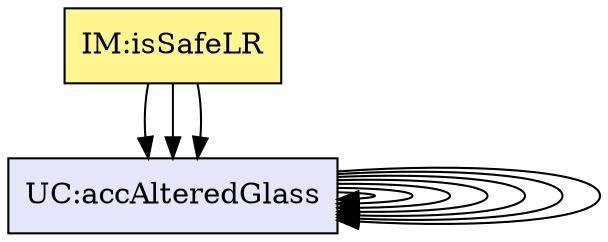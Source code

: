 digraph avsall {
	theory:nFL -> instance:assumpSV;
	theory:dimlessLoad -> instance:assumpSV;
	theory:sdfTol -> instance:assumpSV;
	instance:calcInternalBlastRisk -> instance:assumpES;
	instance:varValsOfmkE -> instance:assumpSV;
	instance:varValsOfmkE -> instance:assumpLDFC;
	instance:accMoreThanSingleLite -> instance:assumpGL;
	instance:accMoreBoundaryConditions -> instance:assumpBC;
	instance:considerMoreThanFlexGlass -> instance:assumpRT;
	instance:accAlteredGlass -> instance:assumpGC;


	instance:assumpGT	[shape=box, color=black, style=filled, fillcolor=mistyrose, label="A:assumpGT"];
	instance:assumpGC	[shape=box, color=black, style=filled, fillcolor=mistyrose, label="A:assumpGC"];
	instance:assumpES	[shape=box, color=black, style=filled, fillcolor=mistyrose, label="A:assumpES"];
	instance:assumpSV	[shape=box, color=black, style=filled, fillcolor=mistyrose, label="A:assumpSV"];
	instance:assumpGL	[shape=box, color=black, style=filled, fillcolor=mistyrose, label="A:assumpGL"];
	instance:assumpBC	[shape=box, color=black, style=filled, fillcolor=mistyrose, label="A:assumpBC"];
	instance:assumpRT	[shape=box, color=black, style=filled, fillcolor=mistyrose, label="A:assumpRT"];
	instance:assumpLDFC	[shape=box, color=black, style=filled, fillcolor=mistyrose, label="A:assumpLDFC"];

	subgraph A {
	rank="same"
	{instance:assumpGT, instance:assumpGC, instance:assumpES, instance:assumpSV, instance:assumpGL, instance:assumpBC, instance:assumpRT, instance:assumpLDFC}
	}

	theory:isSafeProb	[shape=box, color=black, style=filled, fillcolor=pink, label="TM:isSafeProb"];
	theory:isSafeLoad	[shape=box, color=black, style=filled, fillcolor=pink, label="TM:isSafeLoad"];
	theory:riskFun	[shape=box, color=black, style=filled, fillcolor=khaki1, label="IM:riskFun"];
	theory:stressDistFac	[shape=box, color=black, style=filled, fillcolor=khaki1, label="IM:stressDistFac"];
	theory:nFL	[shape=box, color=black, style=filled, fillcolor=khaki1, label="IM:nFL"];
	theory:dimlessLoad	[shape=box, color=black, style=filled, fillcolor=khaki1, label="IM:dimlessLoad"];
	theory:tolLoad	[shape=box, color=black, style=filled, fillcolor=khaki1, label="IM:tolLoad"];
	theory:sdfTol	[shape=box, color=black, style=filled, fillcolor=khaki1, label="IM:sdfTol"];
	theory:probBr	[shape=box, color=black, style=filled, fillcolor=khaki1, label="IM:probOfBreak"];
	theory:lResistance	[shape=box, color=black, style=filled, fillcolor=khaki1, label="IM:calofCapacity"];
	theory:isSafePb	[shape=box, color=black, style=filled, fillcolor=khaki1, label="IM:isSafePb"];
	theory:isSafeLR	[shape=box, color=black, style=filled, fillcolor=khaki1, label="IM:isSafeLR"];
	instance:sysSetValsFollowingAssumps	[shape=box, color=black, style=filled, fillcolor=ivory, label="FR:sysSetValsFollowingAssumps"];
	instance:checkInputWithDataCons	[shape=box, color=black, style=filled, fillcolor=ivory, label="FR:checkInputWithDataCons"];
	instance:outputValsAndKnownValues	[shape=box, color=black, style=filled, fillcolor=ivory, label="FR:outputValsAndKnownValues"];
	instance:checkGlassSafety	[shape=box, color=black, style=filled, fillcolor=ivory, label="FR:checkGlassSafety"];
	instance:outputValues	[shape=box, color=black, style=filled, fillcolor=ivory, label="FR:outputValues"];
	instance:correct	[shape=box, color=black, style=filled, fillcolor=ivory, label="NFR:correct"];
	instance:verifiable	[shape=box, color=black, style=filled, fillcolor=ivory, label="NFR:verifiable"];
	instance:understandable	[shape=box, color=black, style=filled, fillcolor=ivory, label="NFR:understandable"];
	instance:reusable	[shape=box, color=black, style=filled, fillcolor=ivory, label="NFR:reusable"];
	instance:maintainable	[shape=box, color=black, style=filled, fillcolor=ivory, label="NFR:maintainable"];
	instance:portable	[shape=box, color=black, style=filled, fillcolor=ivory, label="NFR:portable"];
	instance:inputValues	[shape=box, color=black, style=filled, fillcolor=ivory, label="FR:inputValues"];
	instance:sysSetValsFollowingAssumps	[shape=box, color=black, style=filled, fillcolor=ivory, label="FR:sysSetValsFollowingAssumps"];
	instance:checkInputWithDataCons	[shape=box, color=black, style=filled, fillcolor=ivory, label="FR:checkInputWithDataCons"];
	instance:outputValsAndKnownValues	[shape=box, color=black, style=filled, fillcolor=ivory, label="FR:outputValsAndKnownValues"];
	instance:checkGlassSafety	[shape=box, color=black, style=filled, fillcolor=ivory, label="FR:checkGlassSafety"];
	instance:outputValues	[shape=box, color=black, style=filled, fillcolor=ivory, label="FR:outputValues"];

	subgraph FR {
	rank="same"
	{instance:sysSetValsFollowingAssumps, instance:checkInputWithDataCons, instance:outputValsAndKnownValues, instance:checkGlassSafety, instance:outputValues, instance:correct, instance:verifiable, instance:understandable, instance:reusable, instance:maintainable, instance:portable, instance:inputValues, instance:sysSetValsFollowingAssumps, instance:checkInputWithDataCons, instance:outputValsAndKnownValues, instance:checkGlassSafety, instance:outputValues}
	}

	instance:calcInternalBlastRisk	[shape=box, color=black, style=filled, fillcolor=lavender, label="LC:calcInternalBlastRisk"];
	instance:varValsOfmkE	[shape=box, color=black, style=filled, fillcolor=lavender, label="LC:varValsOfmkE"];
	instance:accMoreThanSingleLite	[shape=box, color=black, style=filled, fillcolor=lavender, label="LC:accMoreThanSingleLite"];
	instance:accMoreBoundaryConditions	[shape=box, color=black, style=filled, fillcolor=lavender, label="LC:accMoreBoundaryConditions"];
	instance:considerMoreThanFlexGlass	[shape=box, color=black, style=filled, fillcolor=lavender, label="LC:considerMoreThanFlexGlass"];
	instance:predictWithstandOfCertDeg	[shape=box, color=black, style=filled, fillcolor=lavender, label="UC:predictWithstandOfCertDeg"];
	instance:accAlteredGlass	[shape=box, color=black, style=filled, fillcolor=lavender, label="UC:accAlteredGlass"];

	subgraph LC {
	rank="same"
	{instance:calcInternalBlastRisk, instance:varValsOfmkE, instance:accMoreThanSingleLite, instance:accMoreBoundaryConditions, instance:considerMoreThanFlexGlass, instance:predictWithstandOfCertDeg, instance:accAlteredGlass}
	}

}
